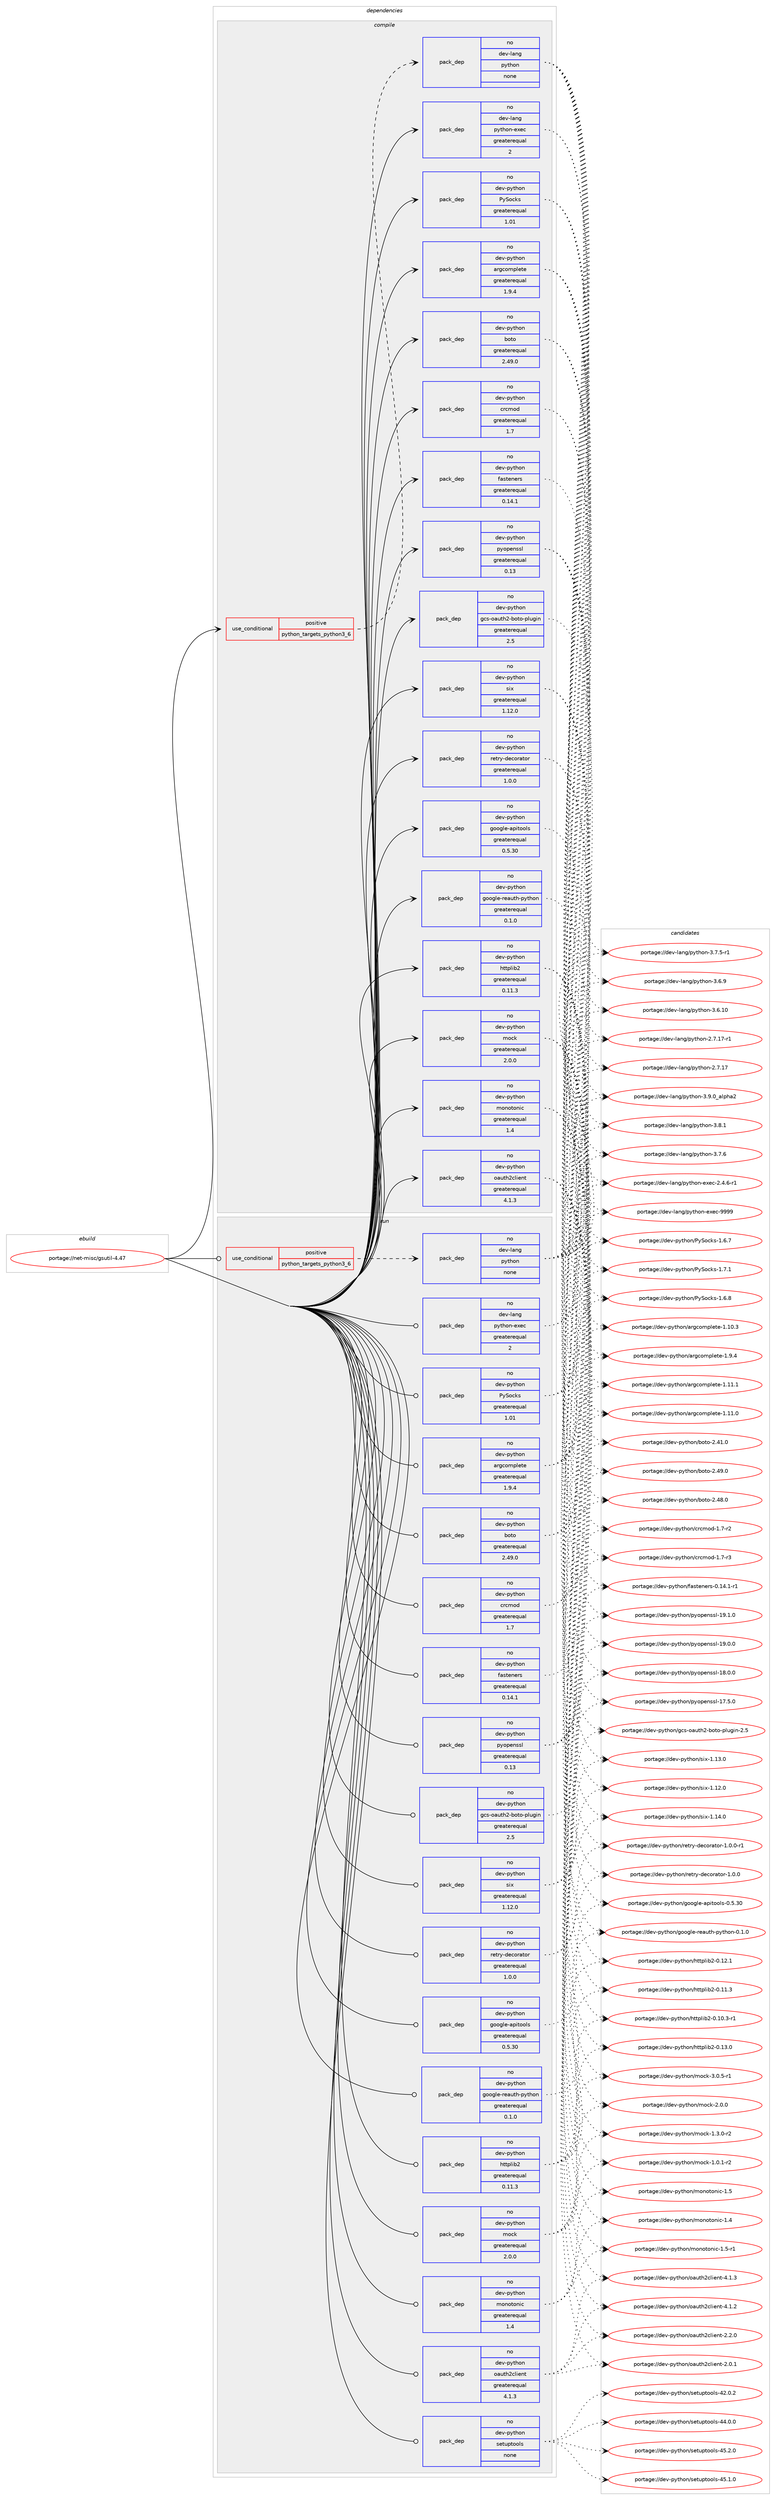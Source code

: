digraph prolog {

# *************
# Graph options
# *************

newrank=true;
concentrate=true;
compound=true;
graph [rankdir=LR,fontname=Helvetica,fontsize=10,ranksep=1.5];#, ranksep=2.5, nodesep=0.2];
edge  [arrowhead=vee];
node  [fontname=Helvetica,fontsize=10];

# **********
# The ebuild
# **********

subgraph cluster_leftcol {
color=gray;
rank=same;
label=<<i>ebuild</i>>;
id [label="portage://net-misc/gsutil-4.47", color=red, width=4, href="../net-misc/gsutil-4.47.svg"];
}

# ****************
# The dependencies
# ****************

subgraph cluster_midcol {
color=gray;
label=<<i>dependencies</i>>;
subgraph cluster_compile {
fillcolor="#eeeeee";
style=filled;
label=<<i>compile</i>>;
subgraph cond25742 {
dependency124260 [label=<<TABLE BORDER="0" CELLBORDER="1" CELLSPACING="0" CELLPADDING="4"><TR><TD ROWSPAN="3" CELLPADDING="10">use_conditional</TD></TR><TR><TD>positive</TD></TR><TR><TD>python_targets_python3_6</TD></TR></TABLE>>, shape=none, color=red];
subgraph pack96394 {
dependency124261 [label=<<TABLE BORDER="0" CELLBORDER="1" CELLSPACING="0" CELLPADDING="4" WIDTH="220"><TR><TD ROWSPAN="6" CELLPADDING="30">pack_dep</TD></TR><TR><TD WIDTH="110">no</TD></TR><TR><TD>dev-lang</TD></TR><TR><TD>python</TD></TR><TR><TD>none</TD></TR><TR><TD></TD></TR></TABLE>>, shape=none, color=blue];
}
dependency124260:e -> dependency124261:w [weight=20,style="dashed",arrowhead="vee"];
}
id:e -> dependency124260:w [weight=20,style="solid",arrowhead="vee"];
subgraph pack96395 {
dependency124262 [label=<<TABLE BORDER="0" CELLBORDER="1" CELLSPACING="0" CELLPADDING="4" WIDTH="220"><TR><TD ROWSPAN="6" CELLPADDING="30">pack_dep</TD></TR><TR><TD WIDTH="110">no</TD></TR><TR><TD>dev-lang</TD></TR><TR><TD>python-exec</TD></TR><TR><TD>greaterequal</TD></TR><TR><TD>2</TD></TR></TABLE>>, shape=none, color=blue];
}
id:e -> dependency124262:w [weight=20,style="solid",arrowhead="vee"];
subgraph pack96396 {
dependency124263 [label=<<TABLE BORDER="0" CELLBORDER="1" CELLSPACING="0" CELLPADDING="4" WIDTH="220"><TR><TD ROWSPAN="6" CELLPADDING="30">pack_dep</TD></TR><TR><TD WIDTH="110">no</TD></TR><TR><TD>dev-python</TD></TR><TR><TD>PySocks</TD></TR><TR><TD>greaterequal</TD></TR><TR><TD>1.01</TD></TR></TABLE>>, shape=none, color=blue];
}
id:e -> dependency124263:w [weight=20,style="solid",arrowhead="vee"];
subgraph pack96397 {
dependency124264 [label=<<TABLE BORDER="0" CELLBORDER="1" CELLSPACING="0" CELLPADDING="4" WIDTH="220"><TR><TD ROWSPAN="6" CELLPADDING="30">pack_dep</TD></TR><TR><TD WIDTH="110">no</TD></TR><TR><TD>dev-python</TD></TR><TR><TD>argcomplete</TD></TR><TR><TD>greaterequal</TD></TR><TR><TD>1.9.4</TD></TR></TABLE>>, shape=none, color=blue];
}
id:e -> dependency124264:w [weight=20,style="solid",arrowhead="vee"];
subgraph pack96398 {
dependency124265 [label=<<TABLE BORDER="0" CELLBORDER="1" CELLSPACING="0" CELLPADDING="4" WIDTH="220"><TR><TD ROWSPAN="6" CELLPADDING="30">pack_dep</TD></TR><TR><TD WIDTH="110">no</TD></TR><TR><TD>dev-python</TD></TR><TR><TD>boto</TD></TR><TR><TD>greaterequal</TD></TR><TR><TD>2.49.0</TD></TR></TABLE>>, shape=none, color=blue];
}
id:e -> dependency124265:w [weight=20,style="solid",arrowhead="vee"];
subgraph pack96399 {
dependency124266 [label=<<TABLE BORDER="0" CELLBORDER="1" CELLSPACING="0" CELLPADDING="4" WIDTH="220"><TR><TD ROWSPAN="6" CELLPADDING="30">pack_dep</TD></TR><TR><TD WIDTH="110">no</TD></TR><TR><TD>dev-python</TD></TR><TR><TD>crcmod</TD></TR><TR><TD>greaterequal</TD></TR><TR><TD>1.7</TD></TR></TABLE>>, shape=none, color=blue];
}
id:e -> dependency124266:w [weight=20,style="solid",arrowhead="vee"];
subgraph pack96400 {
dependency124267 [label=<<TABLE BORDER="0" CELLBORDER="1" CELLSPACING="0" CELLPADDING="4" WIDTH="220"><TR><TD ROWSPAN="6" CELLPADDING="30">pack_dep</TD></TR><TR><TD WIDTH="110">no</TD></TR><TR><TD>dev-python</TD></TR><TR><TD>fasteners</TD></TR><TR><TD>greaterequal</TD></TR><TR><TD>0.14.1</TD></TR></TABLE>>, shape=none, color=blue];
}
id:e -> dependency124267:w [weight=20,style="solid",arrowhead="vee"];
subgraph pack96401 {
dependency124268 [label=<<TABLE BORDER="0" CELLBORDER="1" CELLSPACING="0" CELLPADDING="4" WIDTH="220"><TR><TD ROWSPAN="6" CELLPADDING="30">pack_dep</TD></TR><TR><TD WIDTH="110">no</TD></TR><TR><TD>dev-python</TD></TR><TR><TD>gcs-oauth2-boto-plugin</TD></TR><TR><TD>greaterequal</TD></TR><TR><TD>2.5</TD></TR></TABLE>>, shape=none, color=blue];
}
id:e -> dependency124268:w [weight=20,style="solid",arrowhead="vee"];
subgraph pack96402 {
dependency124269 [label=<<TABLE BORDER="0" CELLBORDER="1" CELLSPACING="0" CELLPADDING="4" WIDTH="220"><TR><TD ROWSPAN="6" CELLPADDING="30">pack_dep</TD></TR><TR><TD WIDTH="110">no</TD></TR><TR><TD>dev-python</TD></TR><TR><TD>google-apitools</TD></TR><TR><TD>greaterequal</TD></TR><TR><TD>0.5.30</TD></TR></TABLE>>, shape=none, color=blue];
}
id:e -> dependency124269:w [weight=20,style="solid",arrowhead="vee"];
subgraph pack96403 {
dependency124270 [label=<<TABLE BORDER="0" CELLBORDER="1" CELLSPACING="0" CELLPADDING="4" WIDTH="220"><TR><TD ROWSPAN="6" CELLPADDING="30">pack_dep</TD></TR><TR><TD WIDTH="110">no</TD></TR><TR><TD>dev-python</TD></TR><TR><TD>google-reauth-python</TD></TR><TR><TD>greaterequal</TD></TR><TR><TD>0.1.0</TD></TR></TABLE>>, shape=none, color=blue];
}
id:e -> dependency124270:w [weight=20,style="solid",arrowhead="vee"];
subgraph pack96404 {
dependency124271 [label=<<TABLE BORDER="0" CELLBORDER="1" CELLSPACING="0" CELLPADDING="4" WIDTH="220"><TR><TD ROWSPAN="6" CELLPADDING="30">pack_dep</TD></TR><TR><TD WIDTH="110">no</TD></TR><TR><TD>dev-python</TD></TR><TR><TD>httplib2</TD></TR><TR><TD>greaterequal</TD></TR><TR><TD>0.11.3</TD></TR></TABLE>>, shape=none, color=blue];
}
id:e -> dependency124271:w [weight=20,style="solid",arrowhead="vee"];
subgraph pack96405 {
dependency124272 [label=<<TABLE BORDER="0" CELLBORDER="1" CELLSPACING="0" CELLPADDING="4" WIDTH="220"><TR><TD ROWSPAN="6" CELLPADDING="30">pack_dep</TD></TR><TR><TD WIDTH="110">no</TD></TR><TR><TD>dev-python</TD></TR><TR><TD>mock</TD></TR><TR><TD>greaterequal</TD></TR><TR><TD>2.0.0</TD></TR></TABLE>>, shape=none, color=blue];
}
id:e -> dependency124272:w [weight=20,style="solid",arrowhead="vee"];
subgraph pack96406 {
dependency124273 [label=<<TABLE BORDER="0" CELLBORDER="1" CELLSPACING="0" CELLPADDING="4" WIDTH="220"><TR><TD ROWSPAN="6" CELLPADDING="30">pack_dep</TD></TR><TR><TD WIDTH="110">no</TD></TR><TR><TD>dev-python</TD></TR><TR><TD>monotonic</TD></TR><TR><TD>greaterequal</TD></TR><TR><TD>1.4</TD></TR></TABLE>>, shape=none, color=blue];
}
id:e -> dependency124273:w [weight=20,style="solid",arrowhead="vee"];
subgraph pack96407 {
dependency124274 [label=<<TABLE BORDER="0" CELLBORDER="1" CELLSPACING="0" CELLPADDING="4" WIDTH="220"><TR><TD ROWSPAN="6" CELLPADDING="30">pack_dep</TD></TR><TR><TD WIDTH="110">no</TD></TR><TR><TD>dev-python</TD></TR><TR><TD>oauth2client</TD></TR><TR><TD>greaterequal</TD></TR><TR><TD>4.1.3</TD></TR></TABLE>>, shape=none, color=blue];
}
id:e -> dependency124274:w [weight=20,style="solid",arrowhead="vee"];
subgraph pack96408 {
dependency124275 [label=<<TABLE BORDER="0" CELLBORDER="1" CELLSPACING="0" CELLPADDING="4" WIDTH="220"><TR><TD ROWSPAN="6" CELLPADDING="30">pack_dep</TD></TR><TR><TD WIDTH="110">no</TD></TR><TR><TD>dev-python</TD></TR><TR><TD>pyopenssl</TD></TR><TR><TD>greaterequal</TD></TR><TR><TD>0.13</TD></TR></TABLE>>, shape=none, color=blue];
}
id:e -> dependency124275:w [weight=20,style="solid",arrowhead="vee"];
subgraph pack96409 {
dependency124276 [label=<<TABLE BORDER="0" CELLBORDER="1" CELLSPACING="0" CELLPADDING="4" WIDTH="220"><TR><TD ROWSPAN="6" CELLPADDING="30">pack_dep</TD></TR><TR><TD WIDTH="110">no</TD></TR><TR><TD>dev-python</TD></TR><TR><TD>retry-decorator</TD></TR><TR><TD>greaterequal</TD></TR><TR><TD>1.0.0</TD></TR></TABLE>>, shape=none, color=blue];
}
id:e -> dependency124276:w [weight=20,style="solid",arrowhead="vee"];
subgraph pack96410 {
dependency124277 [label=<<TABLE BORDER="0" CELLBORDER="1" CELLSPACING="0" CELLPADDING="4" WIDTH="220"><TR><TD ROWSPAN="6" CELLPADDING="30">pack_dep</TD></TR><TR><TD WIDTH="110">no</TD></TR><TR><TD>dev-python</TD></TR><TR><TD>six</TD></TR><TR><TD>greaterequal</TD></TR><TR><TD>1.12.0</TD></TR></TABLE>>, shape=none, color=blue];
}
id:e -> dependency124277:w [weight=20,style="solid",arrowhead="vee"];
}
subgraph cluster_compileandrun {
fillcolor="#eeeeee";
style=filled;
label=<<i>compile and run</i>>;
}
subgraph cluster_run {
fillcolor="#eeeeee";
style=filled;
label=<<i>run</i>>;
subgraph cond25743 {
dependency124278 [label=<<TABLE BORDER="0" CELLBORDER="1" CELLSPACING="0" CELLPADDING="4"><TR><TD ROWSPAN="3" CELLPADDING="10">use_conditional</TD></TR><TR><TD>positive</TD></TR><TR><TD>python_targets_python3_6</TD></TR></TABLE>>, shape=none, color=red];
subgraph pack96411 {
dependency124279 [label=<<TABLE BORDER="0" CELLBORDER="1" CELLSPACING="0" CELLPADDING="4" WIDTH="220"><TR><TD ROWSPAN="6" CELLPADDING="30">pack_dep</TD></TR><TR><TD WIDTH="110">no</TD></TR><TR><TD>dev-lang</TD></TR><TR><TD>python</TD></TR><TR><TD>none</TD></TR><TR><TD></TD></TR></TABLE>>, shape=none, color=blue];
}
dependency124278:e -> dependency124279:w [weight=20,style="dashed",arrowhead="vee"];
}
id:e -> dependency124278:w [weight=20,style="solid",arrowhead="odot"];
subgraph pack96412 {
dependency124280 [label=<<TABLE BORDER="0" CELLBORDER="1" CELLSPACING="0" CELLPADDING="4" WIDTH="220"><TR><TD ROWSPAN="6" CELLPADDING="30">pack_dep</TD></TR><TR><TD WIDTH="110">no</TD></TR><TR><TD>dev-lang</TD></TR><TR><TD>python-exec</TD></TR><TR><TD>greaterequal</TD></TR><TR><TD>2</TD></TR></TABLE>>, shape=none, color=blue];
}
id:e -> dependency124280:w [weight=20,style="solid",arrowhead="odot"];
subgraph pack96413 {
dependency124281 [label=<<TABLE BORDER="0" CELLBORDER="1" CELLSPACING="0" CELLPADDING="4" WIDTH="220"><TR><TD ROWSPAN="6" CELLPADDING="30">pack_dep</TD></TR><TR><TD WIDTH="110">no</TD></TR><TR><TD>dev-python</TD></TR><TR><TD>PySocks</TD></TR><TR><TD>greaterequal</TD></TR><TR><TD>1.01</TD></TR></TABLE>>, shape=none, color=blue];
}
id:e -> dependency124281:w [weight=20,style="solid",arrowhead="odot"];
subgraph pack96414 {
dependency124282 [label=<<TABLE BORDER="0" CELLBORDER="1" CELLSPACING="0" CELLPADDING="4" WIDTH="220"><TR><TD ROWSPAN="6" CELLPADDING="30">pack_dep</TD></TR><TR><TD WIDTH="110">no</TD></TR><TR><TD>dev-python</TD></TR><TR><TD>argcomplete</TD></TR><TR><TD>greaterequal</TD></TR><TR><TD>1.9.4</TD></TR></TABLE>>, shape=none, color=blue];
}
id:e -> dependency124282:w [weight=20,style="solid",arrowhead="odot"];
subgraph pack96415 {
dependency124283 [label=<<TABLE BORDER="0" CELLBORDER="1" CELLSPACING="0" CELLPADDING="4" WIDTH="220"><TR><TD ROWSPAN="6" CELLPADDING="30">pack_dep</TD></TR><TR><TD WIDTH="110">no</TD></TR><TR><TD>dev-python</TD></TR><TR><TD>boto</TD></TR><TR><TD>greaterequal</TD></TR><TR><TD>2.49.0</TD></TR></TABLE>>, shape=none, color=blue];
}
id:e -> dependency124283:w [weight=20,style="solid",arrowhead="odot"];
subgraph pack96416 {
dependency124284 [label=<<TABLE BORDER="0" CELLBORDER="1" CELLSPACING="0" CELLPADDING="4" WIDTH="220"><TR><TD ROWSPAN="6" CELLPADDING="30">pack_dep</TD></TR><TR><TD WIDTH="110">no</TD></TR><TR><TD>dev-python</TD></TR><TR><TD>crcmod</TD></TR><TR><TD>greaterequal</TD></TR><TR><TD>1.7</TD></TR></TABLE>>, shape=none, color=blue];
}
id:e -> dependency124284:w [weight=20,style="solid",arrowhead="odot"];
subgraph pack96417 {
dependency124285 [label=<<TABLE BORDER="0" CELLBORDER="1" CELLSPACING="0" CELLPADDING="4" WIDTH="220"><TR><TD ROWSPAN="6" CELLPADDING="30">pack_dep</TD></TR><TR><TD WIDTH="110">no</TD></TR><TR><TD>dev-python</TD></TR><TR><TD>fasteners</TD></TR><TR><TD>greaterequal</TD></TR><TR><TD>0.14.1</TD></TR></TABLE>>, shape=none, color=blue];
}
id:e -> dependency124285:w [weight=20,style="solid",arrowhead="odot"];
subgraph pack96418 {
dependency124286 [label=<<TABLE BORDER="0" CELLBORDER="1" CELLSPACING="0" CELLPADDING="4" WIDTH="220"><TR><TD ROWSPAN="6" CELLPADDING="30">pack_dep</TD></TR><TR><TD WIDTH="110">no</TD></TR><TR><TD>dev-python</TD></TR><TR><TD>gcs-oauth2-boto-plugin</TD></TR><TR><TD>greaterequal</TD></TR><TR><TD>2.5</TD></TR></TABLE>>, shape=none, color=blue];
}
id:e -> dependency124286:w [weight=20,style="solid",arrowhead="odot"];
subgraph pack96419 {
dependency124287 [label=<<TABLE BORDER="0" CELLBORDER="1" CELLSPACING="0" CELLPADDING="4" WIDTH="220"><TR><TD ROWSPAN="6" CELLPADDING="30">pack_dep</TD></TR><TR><TD WIDTH="110">no</TD></TR><TR><TD>dev-python</TD></TR><TR><TD>google-apitools</TD></TR><TR><TD>greaterequal</TD></TR><TR><TD>0.5.30</TD></TR></TABLE>>, shape=none, color=blue];
}
id:e -> dependency124287:w [weight=20,style="solid",arrowhead="odot"];
subgraph pack96420 {
dependency124288 [label=<<TABLE BORDER="0" CELLBORDER="1" CELLSPACING="0" CELLPADDING="4" WIDTH="220"><TR><TD ROWSPAN="6" CELLPADDING="30">pack_dep</TD></TR><TR><TD WIDTH="110">no</TD></TR><TR><TD>dev-python</TD></TR><TR><TD>google-reauth-python</TD></TR><TR><TD>greaterequal</TD></TR><TR><TD>0.1.0</TD></TR></TABLE>>, shape=none, color=blue];
}
id:e -> dependency124288:w [weight=20,style="solid",arrowhead="odot"];
subgraph pack96421 {
dependency124289 [label=<<TABLE BORDER="0" CELLBORDER="1" CELLSPACING="0" CELLPADDING="4" WIDTH="220"><TR><TD ROWSPAN="6" CELLPADDING="30">pack_dep</TD></TR><TR><TD WIDTH="110">no</TD></TR><TR><TD>dev-python</TD></TR><TR><TD>httplib2</TD></TR><TR><TD>greaterequal</TD></TR><TR><TD>0.11.3</TD></TR></TABLE>>, shape=none, color=blue];
}
id:e -> dependency124289:w [weight=20,style="solid",arrowhead="odot"];
subgraph pack96422 {
dependency124290 [label=<<TABLE BORDER="0" CELLBORDER="1" CELLSPACING="0" CELLPADDING="4" WIDTH="220"><TR><TD ROWSPAN="6" CELLPADDING="30">pack_dep</TD></TR><TR><TD WIDTH="110">no</TD></TR><TR><TD>dev-python</TD></TR><TR><TD>mock</TD></TR><TR><TD>greaterequal</TD></TR><TR><TD>2.0.0</TD></TR></TABLE>>, shape=none, color=blue];
}
id:e -> dependency124290:w [weight=20,style="solid",arrowhead="odot"];
subgraph pack96423 {
dependency124291 [label=<<TABLE BORDER="0" CELLBORDER="1" CELLSPACING="0" CELLPADDING="4" WIDTH="220"><TR><TD ROWSPAN="6" CELLPADDING="30">pack_dep</TD></TR><TR><TD WIDTH="110">no</TD></TR><TR><TD>dev-python</TD></TR><TR><TD>monotonic</TD></TR><TR><TD>greaterequal</TD></TR><TR><TD>1.4</TD></TR></TABLE>>, shape=none, color=blue];
}
id:e -> dependency124291:w [weight=20,style="solid",arrowhead="odot"];
subgraph pack96424 {
dependency124292 [label=<<TABLE BORDER="0" CELLBORDER="1" CELLSPACING="0" CELLPADDING="4" WIDTH="220"><TR><TD ROWSPAN="6" CELLPADDING="30">pack_dep</TD></TR><TR><TD WIDTH="110">no</TD></TR><TR><TD>dev-python</TD></TR><TR><TD>oauth2client</TD></TR><TR><TD>greaterequal</TD></TR><TR><TD>4.1.3</TD></TR></TABLE>>, shape=none, color=blue];
}
id:e -> dependency124292:w [weight=20,style="solid",arrowhead="odot"];
subgraph pack96425 {
dependency124293 [label=<<TABLE BORDER="0" CELLBORDER="1" CELLSPACING="0" CELLPADDING="4" WIDTH="220"><TR><TD ROWSPAN="6" CELLPADDING="30">pack_dep</TD></TR><TR><TD WIDTH="110">no</TD></TR><TR><TD>dev-python</TD></TR><TR><TD>pyopenssl</TD></TR><TR><TD>greaterequal</TD></TR><TR><TD>0.13</TD></TR></TABLE>>, shape=none, color=blue];
}
id:e -> dependency124293:w [weight=20,style="solid",arrowhead="odot"];
subgraph pack96426 {
dependency124294 [label=<<TABLE BORDER="0" CELLBORDER="1" CELLSPACING="0" CELLPADDING="4" WIDTH="220"><TR><TD ROWSPAN="6" CELLPADDING="30">pack_dep</TD></TR><TR><TD WIDTH="110">no</TD></TR><TR><TD>dev-python</TD></TR><TR><TD>retry-decorator</TD></TR><TR><TD>greaterequal</TD></TR><TR><TD>1.0.0</TD></TR></TABLE>>, shape=none, color=blue];
}
id:e -> dependency124294:w [weight=20,style="solid",arrowhead="odot"];
subgraph pack96427 {
dependency124295 [label=<<TABLE BORDER="0" CELLBORDER="1" CELLSPACING="0" CELLPADDING="4" WIDTH="220"><TR><TD ROWSPAN="6" CELLPADDING="30">pack_dep</TD></TR><TR><TD WIDTH="110">no</TD></TR><TR><TD>dev-python</TD></TR><TR><TD>setuptools</TD></TR><TR><TD>none</TD></TR><TR><TD></TD></TR></TABLE>>, shape=none, color=blue];
}
id:e -> dependency124295:w [weight=20,style="solid",arrowhead="odot"];
subgraph pack96428 {
dependency124296 [label=<<TABLE BORDER="0" CELLBORDER="1" CELLSPACING="0" CELLPADDING="4" WIDTH="220"><TR><TD ROWSPAN="6" CELLPADDING="30">pack_dep</TD></TR><TR><TD WIDTH="110">no</TD></TR><TR><TD>dev-python</TD></TR><TR><TD>six</TD></TR><TR><TD>greaterequal</TD></TR><TR><TD>1.12.0</TD></TR></TABLE>>, shape=none, color=blue];
}
id:e -> dependency124296:w [weight=20,style="solid",arrowhead="odot"];
}
}

# **************
# The candidates
# **************

subgraph cluster_choices {
rank=same;
color=gray;
label=<<i>candidates</i>>;

subgraph choice96394 {
color=black;
nodesep=1;
choice10010111845108971101034711212111610411111045514657464895971081121049750 [label="portage://dev-lang/python-3.9.0_alpha2", color=red, width=4,href="../dev-lang/python-3.9.0_alpha2.svg"];
choice100101118451089711010347112121116104111110455146564649 [label="portage://dev-lang/python-3.8.1", color=red, width=4,href="../dev-lang/python-3.8.1.svg"];
choice100101118451089711010347112121116104111110455146554654 [label="portage://dev-lang/python-3.7.6", color=red, width=4,href="../dev-lang/python-3.7.6.svg"];
choice1001011184510897110103471121211161041111104551465546534511449 [label="portage://dev-lang/python-3.7.5-r1", color=red, width=4,href="../dev-lang/python-3.7.5-r1.svg"];
choice100101118451089711010347112121116104111110455146544657 [label="portage://dev-lang/python-3.6.9", color=red, width=4,href="../dev-lang/python-3.6.9.svg"];
choice10010111845108971101034711212111610411111045514654464948 [label="portage://dev-lang/python-3.6.10", color=red, width=4,href="../dev-lang/python-3.6.10.svg"];
choice100101118451089711010347112121116104111110455046554649554511449 [label="portage://dev-lang/python-2.7.17-r1", color=red, width=4,href="../dev-lang/python-2.7.17-r1.svg"];
choice10010111845108971101034711212111610411111045504655464955 [label="portage://dev-lang/python-2.7.17", color=red, width=4,href="../dev-lang/python-2.7.17.svg"];
dependency124261:e -> choice10010111845108971101034711212111610411111045514657464895971081121049750:w [style=dotted,weight="100"];
dependency124261:e -> choice100101118451089711010347112121116104111110455146564649:w [style=dotted,weight="100"];
dependency124261:e -> choice100101118451089711010347112121116104111110455146554654:w [style=dotted,weight="100"];
dependency124261:e -> choice1001011184510897110103471121211161041111104551465546534511449:w [style=dotted,weight="100"];
dependency124261:e -> choice100101118451089711010347112121116104111110455146544657:w [style=dotted,weight="100"];
dependency124261:e -> choice10010111845108971101034711212111610411111045514654464948:w [style=dotted,weight="100"];
dependency124261:e -> choice100101118451089711010347112121116104111110455046554649554511449:w [style=dotted,weight="100"];
dependency124261:e -> choice10010111845108971101034711212111610411111045504655464955:w [style=dotted,weight="100"];
}
subgraph choice96395 {
color=black;
nodesep=1;
choice10010111845108971101034711212111610411111045101120101994557575757 [label="portage://dev-lang/python-exec-9999", color=red, width=4,href="../dev-lang/python-exec-9999.svg"];
choice10010111845108971101034711212111610411111045101120101994550465246544511449 [label="portage://dev-lang/python-exec-2.4.6-r1", color=red, width=4,href="../dev-lang/python-exec-2.4.6-r1.svg"];
dependency124262:e -> choice10010111845108971101034711212111610411111045101120101994557575757:w [style=dotted,weight="100"];
dependency124262:e -> choice10010111845108971101034711212111610411111045101120101994550465246544511449:w [style=dotted,weight="100"];
}
subgraph choice96396 {
color=black;
nodesep=1;
choice1001011184511212111610411111047801218311199107115454946554649 [label="portage://dev-python/PySocks-1.7.1", color=red, width=4,href="../dev-python/PySocks-1.7.1.svg"];
choice1001011184511212111610411111047801218311199107115454946544656 [label="portage://dev-python/PySocks-1.6.8", color=red, width=4,href="../dev-python/PySocks-1.6.8.svg"];
choice1001011184511212111610411111047801218311199107115454946544655 [label="portage://dev-python/PySocks-1.6.7", color=red, width=4,href="../dev-python/PySocks-1.6.7.svg"];
dependency124263:e -> choice1001011184511212111610411111047801218311199107115454946554649:w [style=dotted,weight="100"];
dependency124263:e -> choice1001011184511212111610411111047801218311199107115454946544656:w [style=dotted,weight="100"];
dependency124263:e -> choice1001011184511212111610411111047801218311199107115454946544655:w [style=dotted,weight="100"];
}
subgraph choice96397 {
color=black;
nodesep=1;
choice10010111845112121116104111110479711410399111109112108101116101454946574652 [label="portage://dev-python/argcomplete-1.9.4", color=red, width=4,href="../dev-python/argcomplete-1.9.4.svg"];
choice1001011184511212111610411111047971141039911110911210810111610145494649494649 [label="portage://dev-python/argcomplete-1.11.1", color=red, width=4,href="../dev-python/argcomplete-1.11.1.svg"];
choice1001011184511212111610411111047971141039911110911210810111610145494649494648 [label="portage://dev-python/argcomplete-1.11.0", color=red, width=4,href="../dev-python/argcomplete-1.11.0.svg"];
choice1001011184511212111610411111047971141039911110911210810111610145494649484651 [label="portage://dev-python/argcomplete-1.10.3", color=red, width=4,href="../dev-python/argcomplete-1.10.3.svg"];
dependency124264:e -> choice10010111845112121116104111110479711410399111109112108101116101454946574652:w [style=dotted,weight="100"];
dependency124264:e -> choice1001011184511212111610411111047971141039911110911210810111610145494649494649:w [style=dotted,weight="100"];
dependency124264:e -> choice1001011184511212111610411111047971141039911110911210810111610145494649494648:w [style=dotted,weight="100"];
dependency124264:e -> choice1001011184511212111610411111047971141039911110911210810111610145494649484651:w [style=dotted,weight="100"];
}
subgraph choice96398 {
color=black;
nodesep=1;
choice10010111845112121116104111110479811111611145504652574648 [label="portage://dev-python/boto-2.49.0", color=red, width=4,href="../dev-python/boto-2.49.0.svg"];
choice10010111845112121116104111110479811111611145504652564648 [label="portage://dev-python/boto-2.48.0", color=red, width=4,href="../dev-python/boto-2.48.0.svg"];
choice10010111845112121116104111110479811111611145504652494648 [label="portage://dev-python/boto-2.41.0", color=red, width=4,href="../dev-python/boto-2.41.0.svg"];
dependency124265:e -> choice10010111845112121116104111110479811111611145504652574648:w [style=dotted,weight="100"];
dependency124265:e -> choice10010111845112121116104111110479811111611145504652564648:w [style=dotted,weight="100"];
dependency124265:e -> choice10010111845112121116104111110479811111611145504652494648:w [style=dotted,weight="100"];
}
subgraph choice96399 {
color=black;
nodesep=1;
choice10010111845112121116104111110479911499109111100454946554511451 [label="portage://dev-python/crcmod-1.7-r3", color=red, width=4,href="../dev-python/crcmod-1.7-r3.svg"];
choice10010111845112121116104111110479911499109111100454946554511450 [label="portage://dev-python/crcmod-1.7-r2", color=red, width=4,href="../dev-python/crcmod-1.7-r2.svg"];
dependency124266:e -> choice10010111845112121116104111110479911499109111100454946554511451:w [style=dotted,weight="100"];
dependency124266:e -> choice10010111845112121116104111110479911499109111100454946554511450:w [style=dotted,weight="100"];
}
subgraph choice96400 {
color=black;
nodesep=1;
choice100101118451121211161041111104710297115116101110101114115454846495246494511449 [label="portage://dev-python/fasteners-0.14.1-r1", color=red, width=4,href="../dev-python/fasteners-0.14.1-r1.svg"];
dependency124267:e -> choice100101118451121211161041111104710297115116101110101114115454846495246494511449:w [style=dotted,weight="100"];
}
subgraph choice96401 {
color=black;
nodesep=1;
choice10010111845112121116104111110471039911545111971171161045045981111161114511210811710310511045504653 [label="portage://dev-python/gcs-oauth2-boto-plugin-2.5", color=red, width=4,href="../dev-python/gcs-oauth2-boto-plugin-2.5.svg"];
dependency124268:e -> choice10010111845112121116104111110471039911545111971171161045045981111161114511210811710310511045504653:w [style=dotted,weight="100"];
}
subgraph choice96402 {
color=black;
nodesep=1;
choice1001011184511212111610411111047103111111103108101459711210511611111110811545484653465148 [label="portage://dev-python/google-apitools-0.5.30", color=red, width=4,href="../dev-python/google-apitools-0.5.30.svg"];
dependency124269:e -> choice1001011184511212111610411111047103111111103108101459711210511611111110811545484653465148:w [style=dotted,weight="100"];
}
subgraph choice96403 {
color=black;
nodesep=1;
choice1001011184511212111610411111047103111111103108101451141019711711610445112121116104111110454846494648 [label="portage://dev-python/google-reauth-python-0.1.0", color=red, width=4,href="../dev-python/google-reauth-python-0.1.0.svg"];
dependency124270:e -> choice1001011184511212111610411111047103111111103108101451141019711711610445112121116104111110454846494648:w [style=dotted,weight="100"];
}
subgraph choice96404 {
color=black;
nodesep=1;
choice1001011184511212111610411111047104116116112108105985045484649514648 [label="portage://dev-python/httplib2-0.13.0", color=red, width=4,href="../dev-python/httplib2-0.13.0.svg"];
choice1001011184511212111610411111047104116116112108105985045484649504649 [label="portage://dev-python/httplib2-0.12.1", color=red, width=4,href="../dev-python/httplib2-0.12.1.svg"];
choice1001011184511212111610411111047104116116112108105985045484649494651 [label="portage://dev-python/httplib2-0.11.3", color=red, width=4,href="../dev-python/httplib2-0.11.3.svg"];
choice10010111845112121116104111110471041161161121081059850454846494846514511449 [label="portage://dev-python/httplib2-0.10.3-r1", color=red, width=4,href="../dev-python/httplib2-0.10.3-r1.svg"];
dependency124271:e -> choice1001011184511212111610411111047104116116112108105985045484649514648:w [style=dotted,weight="100"];
dependency124271:e -> choice1001011184511212111610411111047104116116112108105985045484649504649:w [style=dotted,weight="100"];
dependency124271:e -> choice1001011184511212111610411111047104116116112108105985045484649494651:w [style=dotted,weight="100"];
dependency124271:e -> choice10010111845112121116104111110471041161161121081059850454846494846514511449:w [style=dotted,weight="100"];
}
subgraph choice96405 {
color=black;
nodesep=1;
choice1001011184511212111610411111047109111991074551464846534511449 [label="portage://dev-python/mock-3.0.5-r1", color=red, width=4,href="../dev-python/mock-3.0.5-r1.svg"];
choice100101118451121211161041111104710911199107455046484648 [label="portage://dev-python/mock-2.0.0", color=red, width=4,href="../dev-python/mock-2.0.0.svg"];
choice1001011184511212111610411111047109111991074549465146484511450 [label="portage://dev-python/mock-1.3.0-r2", color=red, width=4,href="../dev-python/mock-1.3.0-r2.svg"];
choice1001011184511212111610411111047109111991074549464846494511450 [label="portage://dev-python/mock-1.0.1-r2", color=red, width=4,href="../dev-python/mock-1.0.1-r2.svg"];
dependency124272:e -> choice1001011184511212111610411111047109111991074551464846534511449:w [style=dotted,weight="100"];
dependency124272:e -> choice100101118451121211161041111104710911199107455046484648:w [style=dotted,weight="100"];
dependency124272:e -> choice1001011184511212111610411111047109111991074549465146484511450:w [style=dotted,weight="100"];
dependency124272:e -> choice1001011184511212111610411111047109111991074549464846494511450:w [style=dotted,weight="100"];
}
subgraph choice96406 {
color=black;
nodesep=1;
choice100101118451121211161041111104710911111011111611111010599454946534511449 [label="portage://dev-python/monotonic-1.5-r1", color=red, width=4,href="../dev-python/monotonic-1.5-r1.svg"];
choice10010111845112121116104111110471091111101111161111101059945494653 [label="portage://dev-python/monotonic-1.5", color=red, width=4,href="../dev-python/monotonic-1.5.svg"];
choice10010111845112121116104111110471091111101111161111101059945494652 [label="portage://dev-python/monotonic-1.4", color=red, width=4,href="../dev-python/monotonic-1.4.svg"];
dependency124273:e -> choice100101118451121211161041111104710911111011111611111010599454946534511449:w [style=dotted,weight="100"];
dependency124273:e -> choice10010111845112121116104111110471091111101111161111101059945494653:w [style=dotted,weight="100"];
dependency124273:e -> choice10010111845112121116104111110471091111101111161111101059945494652:w [style=dotted,weight="100"];
}
subgraph choice96407 {
color=black;
nodesep=1;
choice1001011184511212111610411111047111971171161045099108105101110116455246494651 [label="portage://dev-python/oauth2client-4.1.3", color=red, width=4,href="../dev-python/oauth2client-4.1.3.svg"];
choice1001011184511212111610411111047111971171161045099108105101110116455246494650 [label="portage://dev-python/oauth2client-4.1.2", color=red, width=4,href="../dev-python/oauth2client-4.1.2.svg"];
choice1001011184511212111610411111047111971171161045099108105101110116455046504648 [label="portage://dev-python/oauth2client-2.2.0", color=red, width=4,href="../dev-python/oauth2client-2.2.0.svg"];
choice1001011184511212111610411111047111971171161045099108105101110116455046484649 [label="portage://dev-python/oauth2client-2.0.1", color=red, width=4,href="../dev-python/oauth2client-2.0.1.svg"];
dependency124274:e -> choice1001011184511212111610411111047111971171161045099108105101110116455246494651:w [style=dotted,weight="100"];
dependency124274:e -> choice1001011184511212111610411111047111971171161045099108105101110116455246494650:w [style=dotted,weight="100"];
dependency124274:e -> choice1001011184511212111610411111047111971171161045099108105101110116455046504648:w [style=dotted,weight="100"];
dependency124274:e -> choice1001011184511212111610411111047111971171161045099108105101110116455046484649:w [style=dotted,weight="100"];
}
subgraph choice96408 {
color=black;
nodesep=1;
choice100101118451121211161041111104711212111111210111011511510845495746494648 [label="portage://dev-python/pyopenssl-19.1.0", color=red, width=4,href="../dev-python/pyopenssl-19.1.0.svg"];
choice100101118451121211161041111104711212111111210111011511510845495746484648 [label="portage://dev-python/pyopenssl-19.0.0", color=red, width=4,href="../dev-python/pyopenssl-19.0.0.svg"];
choice100101118451121211161041111104711212111111210111011511510845495646484648 [label="portage://dev-python/pyopenssl-18.0.0", color=red, width=4,href="../dev-python/pyopenssl-18.0.0.svg"];
choice100101118451121211161041111104711212111111210111011511510845495546534648 [label="portage://dev-python/pyopenssl-17.5.0", color=red, width=4,href="../dev-python/pyopenssl-17.5.0.svg"];
dependency124275:e -> choice100101118451121211161041111104711212111111210111011511510845495746494648:w [style=dotted,weight="100"];
dependency124275:e -> choice100101118451121211161041111104711212111111210111011511510845495746484648:w [style=dotted,weight="100"];
dependency124275:e -> choice100101118451121211161041111104711212111111210111011511510845495646484648:w [style=dotted,weight="100"];
dependency124275:e -> choice100101118451121211161041111104711212111111210111011511510845495546534648:w [style=dotted,weight="100"];
}
subgraph choice96409 {
color=black;
nodesep=1;
choice10010111845112121116104111110471141011161141214510010199111114971161111144549464846484511449 [label="portage://dev-python/retry-decorator-1.0.0-r1", color=red, width=4,href="../dev-python/retry-decorator-1.0.0-r1.svg"];
choice1001011184511212111610411111047114101116114121451001019911111497116111114454946484648 [label="portage://dev-python/retry-decorator-1.0.0", color=red, width=4,href="../dev-python/retry-decorator-1.0.0.svg"];
dependency124276:e -> choice10010111845112121116104111110471141011161141214510010199111114971161111144549464846484511449:w [style=dotted,weight="100"];
dependency124276:e -> choice1001011184511212111610411111047114101116114121451001019911111497116111114454946484648:w [style=dotted,weight="100"];
}
subgraph choice96410 {
color=black;
nodesep=1;
choice100101118451121211161041111104711510512045494649524648 [label="portage://dev-python/six-1.14.0", color=red, width=4,href="../dev-python/six-1.14.0.svg"];
choice100101118451121211161041111104711510512045494649514648 [label="portage://dev-python/six-1.13.0", color=red, width=4,href="../dev-python/six-1.13.0.svg"];
choice100101118451121211161041111104711510512045494649504648 [label="portage://dev-python/six-1.12.0", color=red, width=4,href="../dev-python/six-1.12.0.svg"];
dependency124277:e -> choice100101118451121211161041111104711510512045494649524648:w [style=dotted,weight="100"];
dependency124277:e -> choice100101118451121211161041111104711510512045494649514648:w [style=dotted,weight="100"];
dependency124277:e -> choice100101118451121211161041111104711510512045494649504648:w [style=dotted,weight="100"];
}
subgraph choice96411 {
color=black;
nodesep=1;
choice10010111845108971101034711212111610411111045514657464895971081121049750 [label="portage://dev-lang/python-3.9.0_alpha2", color=red, width=4,href="../dev-lang/python-3.9.0_alpha2.svg"];
choice100101118451089711010347112121116104111110455146564649 [label="portage://dev-lang/python-3.8.1", color=red, width=4,href="../dev-lang/python-3.8.1.svg"];
choice100101118451089711010347112121116104111110455146554654 [label="portage://dev-lang/python-3.7.6", color=red, width=4,href="../dev-lang/python-3.7.6.svg"];
choice1001011184510897110103471121211161041111104551465546534511449 [label="portage://dev-lang/python-3.7.5-r1", color=red, width=4,href="../dev-lang/python-3.7.5-r1.svg"];
choice100101118451089711010347112121116104111110455146544657 [label="portage://dev-lang/python-3.6.9", color=red, width=4,href="../dev-lang/python-3.6.9.svg"];
choice10010111845108971101034711212111610411111045514654464948 [label="portage://dev-lang/python-3.6.10", color=red, width=4,href="../dev-lang/python-3.6.10.svg"];
choice100101118451089711010347112121116104111110455046554649554511449 [label="portage://dev-lang/python-2.7.17-r1", color=red, width=4,href="../dev-lang/python-2.7.17-r1.svg"];
choice10010111845108971101034711212111610411111045504655464955 [label="portage://dev-lang/python-2.7.17", color=red, width=4,href="../dev-lang/python-2.7.17.svg"];
dependency124279:e -> choice10010111845108971101034711212111610411111045514657464895971081121049750:w [style=dotted,weight="100"];
dependency124279:e -> choice100101118451089711010347112121116104111110455146564649:w [style=dotted,weight="100"];
dependency124279:e -> choice100101118451089711010347112121116104111110455146554654:w [style=dotted,weight="100"];
dependency124279:e -> choice1001011184510897110103471121211161041111104551465546534511449:w [style=dotted,weight="100"];
dependency124279:e -> choice100101118451089711010347112121116104111110455146544657:w [style=dotted,weight="100"];
dependency124279:e -> choice10010111845108971101034711212111610411111045514654464948:w [style=dotted,weight="100"];
dependency124279:e -> choice100101118451089711010347112121116104111110455046554649554511449:w [style=dotted,weight="100"];
dependency124279:e -> choice10010111845108971101034711212111610411111045504655464955:w [style=dotted,weight="100"];
}
subgraph choice96412 {
color=black;
nodesep=1;
choice10010111845108971101034711212111610411111045101120101994557575757 [label="portage://dev-lang/python-exec-9999", color=red, width=4,href="../dev-lang/python-exec-9999.svg"];
choice10010111845108971101034711212111610411111045101120101994550465246544511449 [label="portage://dev-lang/python-exec-2.4.6-r1", color=red, width=4,href="../dev-lang/python-exec-2.4.6-r1.svg"];
dependency124280:e -> choice10010111845108971101034711212111610411111045101120101994557575757:w [style=dotted,weight="100"];
dependency124280:e -> choice10010111845108971101034711212111610411111045101120101994550465246544511449:w [style=dotted,weight="100"];
}
subgraph choice96413 {
color=black;
nodesep=1;
choice1001011184511212111610411111047801218311199107115454946554649 [label="portage://dev-python/PySocks-1.7.1", color=red, width=4,href="../dev-python/PySocks-1.7.1.svg"];
choice1001011184511212111610411111047801218311199107115454946544656 [label="portage://dev-python/PySocks-1.6.8", color=red, width=4,href="../dev-python/PySocks-1.6.8.svg"];
choice1001011184511212111610411111047801218311199107115454946544655 [label="portage://dev-python/PySocks-1.6.7", color=red, width=4,href="../dev-python/PySocks-1.6.7.svg"];
dependency124281:e -> choice1001011184511212111610411111047801218311199107115454946554649:w [style=dotted,weight="100"];
dependency124281:e -> choice1001011184511212111610411111047801218311199107115454946544656:w [style=dotted,weight="100"];
dependency124281:e -> choice1001011184511212111610411111047801218311199107115454946544655:w [style=dotted,weight="100"];
}
subgraph choice96414 {
color=black;
nodesep=1;
choice10010111845112121116104111110479711410399111109112108101116101454946574652 [label="portage://dev-python/argcomplete-1.9.4", color=red, width=4,href="../dev-python/argcomplete-1.9.4.svg"];
choice1001011184511212111610411111047971141039911110911210810111610145494649494649 [label="portage://dev-python/argcomplete-1.11.1", color=red, width=4,href="../dev-python/argcomplete-1.11.1.svg"];
choice1001011184511212111610411111047971141039911110911210810111610145494649494648 [label="portage://dev-python/argcomplete-1.11.0", color=red, width=4,href="../dev-python/argcomplete-1.11.0.svg"];
choice1001011184511212111610411111047971141039911110911210810111610145494649484651 [label="portage://dev-python/argcomplete-1.10.3", color=red, width=4,href="../dev-python/argcomplete-1.10.3.svg"];
dependency124282:e -> choice10010111845112121116104111110479711410399111109112108101116101454946574652:w [style=dotted,weight="100"];
dependency124282:e -> choice1001011184511212111610411111047971141039911110911210810111610145494649494649:w [style=dotted,weight="100"];
dependency124282:e -> choice1001011184511212111610411111047971141039911110911210810111610145494649494648:w [style=dotted,weight="100"];
dependency124282:e -> choice1001011184511212111610411111047971141039911110911210810111610145494649484651:w [style=dotted,weight="100"];
}
subgraph choice96415 {
color=black;
nodesep=1;
choice10010111845112121116104111110479811111611145504652574648 [label="portage://dev-python/boto-2.49.0", color=red, width=4,href="../dev-python/boto-2.49.0.svg"];
choice10010111845112121116104111110479811111611145504652564648 [label="portage://dev-python/boto-2.48.0", color=red, width=4,href="../dev-python/boto-2.48.0.svg"];
choice10010111845112121116104111110479811111611145504652494648 [label="portage://dev-python/boto-2.41.0", color=red, width=4,href="../dev-python/boto-2.41.0.svg"];
dependency124283:e -> choice10010111845112121116104111110479811111611145504652574648:w [style=dotted,weight="100"];
dependency124283:e -> choice10010111845112121116104111110479811111611145504652564648:w [style=dotted,weight="100"];
dependency124283:e -> choice10010111845112121116104111110479811111611145504652494648:w [style=dotted,weight="100"];
}
subgraph choice96416 {
color=black;
nodesep=1;
choice10010111845112121116104111110479911499109111100454946554511451 [label="portage://dev-python/crcmod-1.7-r3", color=red, width=4,href="../dev-python/crcmod-1.7-r3.svg"];
choice10010111845112121116104111110479911499109111100454946554511450 [label="portage://dev-python/crcmod-1.7-r2", color=red, width=4,href="../dev-python/crcmod-1.7-r2.svg"];
dependency124284:e -> choice10010111845112121116104111110479911499109111100454946554511451:w [style=dotted,weight="100"];
dependency124284:e -> choice10010111845112121116104111110479911499109111100454946554511450:w [style=dotted,weight="100"];
}
subgraph choice96417 {
color=black;
nodesep=1;
choice100101118451121211161041111104710297115116101110101114115454846495246494511449 [label="portage://dev-python/fasteners-0.14.1-r1", color=red, width=4,href="../dev-python/fasteners-0.14.1-r1.svg"];
dependency124285:e -> choice100101118451121211161041111104710297115116101110101114115454846495246494511449:w [style=dotted,weight="100"];
}
subgraph choice96418 {
color=black;
nodesep=1;
choice10010111845112121116104111110471039911545111971171161045045981111161114511210811710310511045504653 [label="portage://dev-python/gcs-oauth2-boto-plugin-2.5", color=red, width=4,href="../dev-python/gcs-oauth2-boto-plugin-2.5.svg"];
dependency124286:e -> choice10010111845112121116104111110471039911545111971171161045045981111161114511210811710310511045504653:w [style=dotted,weight="100"];
}
subgraph choice96419 {
color=black;
nodesep=1;
choice1001011184511212111610411111047103111111103108101459711210511611111110811545484653465148 [label="portage://dev-python/google-apitools-0.5.30", color=red, width=4,href="../dev-python/google-apitools-0.5.30.svg"];
dependency124287:e -> choice1001011184511212111610411111047103111111103108101459711210511611111110811545484653465148:w [style=dotted,weight="100"];
}
subgraph choice96420 {
color=black;
nodesep=1;
choice1001011184511212111610411111047103111111103108101451141019711711610445112121116104111110454846494648 [label="portage://dev-python/google-reauth-python-0.1.0", color=red, width=4,href="../dev-python/google-reauth-python-0.1.0.svg"];
dependency124288:e -> choice1001011184511212111610411111047103111111103108101451141019711711610445112121116104111110454846494648:w [style=dotted,weight="100"];
}
subgraph choice96421 {
color=black;
nodesep=1;
choice1001011184511212111610411111047104116116112108105985045484649514648 [label="portage://dev-python/httplib2-0.13.0", color=red, width=4,href="../dev-python/httplib2-0.13.0.svg"];
choice1001011184511212111610411111047104116116112108105985045484649504649 [label="portage://dev-python/httplib2-0.12.1", color=red, width=4,href="../dev-python/httplib2-0.12.1.svg"];
choice1001011184511212111610411111047104116116112108105985045484649494651 [label="portage://dev-python/httplib2-0.11.3", color=red, width=4,href="../dev-python/httplib2-0.11.3.svg"];
choice10010111845112121116104111110471041161161121081059850454846494846514511449 [label="portage://dev-python/httplib2-0.10.3-r1", color=red, width=4,href="../dev-python/httplib2-0.10.3-r1.svg"];
dependency124289:e -> choice1001011184511212111610411111047104116116112108105985045484649514648:w [style=dotted,weight="100"];
dependency124289:e -> choice1001011184511212111610411111047104116116112108105985045484649504649:w [style=dotted,weight="100"];
dependency124289:e -> choice1001011184511212111610411111047104116116112108105985045484649494651:w [style=dotted,weight="100"];
dependency124289:e -> choice10010111845112121116104111110471041161161121081059850454846494846514511449:w [style=dotted,weight="100"];
}
subgraph choice96422 {
color=black;
nodesep=1;
choice1001011184511212111610411111047109111991074551464846534511449 [label="portage://dev-python/mock-3.0.5-r1", color=red, width=4,href="../dev-python/mock-3.0.5-r1.svg"];
choice100101118451121211161041111104710911199107455046484648 [label="portage://dev-python/mock-2.0.0", color=red, width=4,href="../dev-python/mock-2.0.0.svg"];
choice1001011184511212111610411111047109111991074549465146484511450 [label="portage://dev-python/mock-1.3.0-r2", color=red, width=4,href="../dev-python/mock-1.3.0-r2.svg"];
choice1001011184511212111610411111047109111991074549464846494511450 [label="portage://dev-python/mock-1.0.1-r2", color=red, width=4,href="../dev-python/mock-1.0.1-r2.svg"];
dependency124290:e -> choice1001011184511212111610411111047109111991074551464846534511449:w [style=dotted,weight="100"];
dependency124290:e -> choice100101118451121211161041111104710911199107455046484648:w [style=dotted,weight="100"];
dependency124290:e -> choice1001011184511212111610411111047109111991074549465146484511450:w [style=dotted,weight="100"];
dependency124290:e -> choice1001011184511212111610411111047109111991074549464846494511450:w [style=dotted,weight="100"];
}
subgraph choice96423 {
color=black;
nodesep=1;
choice100101118451121211161041111104710911111011111611111010599454946534511449 [label="portage://dev-python/monotonic-1.5-r1", color=red, width=4,href="../dev-python/monotonic-1.5-r1.svg"];
choice10010111845112121116104111110471091111101111161111101059945494653 [label="portage://dev-python/monotonic-1.5", color=red, width=4,href="../dev-python/monotonic-1.5.svg"];
choice10010111845112121116104111110471091111101111161111101059945494652 [label="portage://dev-python/monotonic-1.4", color=red, width=4,href="../dev-python/monotonic-1.4.svg"];
dependency124291:e -> choice100101118451121211161041111104710911111011111611111010599454946534511449:w [style=dotted,weight="100"];
dependency124291:e -> choice10010111845112121116104111110471091111101111161111101059945494653:w [style=dotted,weight="100"];
dependency124291:e -> choice10010111845112121116104111110471091111101111161111101059945494652:w [style=dotted,weight="100"];
}
subgraph choice96424 {
color=black;
nodesep=1;
choice1001011184511212111610411111047111971171161045099108105101110116455246494651 [label="portage://dev-python/oauth2client-4.1.3", color=red, width=4,href="../dev-python/oauth2client-4.1.3.svg"];
choice1001011184511212111610411111047111971171161045099108105101110116455246494650 [label="portage://dev-python/oauth2client-4.1.2", color=red, width=4,href="../dev-python/oauth2client-4.1.2.svg"];
choice1001011184511212111610411111047111971171161045099108105101110116455046504648 [label="portage://dev-python/oauth2client-2.2.0", color=red, width=4,href="../dev-python/oauth2client-2.2.0.svg"];
choice1001011184511212111610411111047111971171161045099108105101110116455046484649 [label="portage://dev-python/oauth2client-2.0.1", color=red, width=4,href="../dev-python/oauth2client-2.0.1.svg"];
dependency124292:e -> choice1001011184511212111610411111047111971171161045099108105101110116455246494651:w [style=dotted,weight="100"];
dependency124292:e -> choice1001011184511212111610411111047111971171161045099108105101110116455246494650:w [style=dotted,weight="100"];
dependency124292:e -> choice1001011184511212111610411111047111971171161045099108105101110116455046504648:w [style=dotted,weight="100"];
dependency124292:e -> choice1001011184511212111610411111047111971171161045099108105101110116455046484649:w [style=dotted,weight="100"];
}
subgraph choice96425 {
color=black;
nodesep=1;
choice100101118451121211161041111104711212111111210111011511510845495746494648 [label="portage://dev-python/pyopenssl-19.1.0", color=red, width=4,href="../dev-python/pyopenssl-19.1.0.svg"];
choice100101118451121211161041111104711212111111210111011511510845495746484648 [label="portage://dev-python/pyopenssl-19.0.0", color=red, width=4,href="../dev-python/pyopenssl-19.0.0.svg"];
choice100101118451121211161041111104711212111111210111011511510845495646484648 [label="portage://dev-python/pyopenssl-18.0.0", color=red, width=4,href="../dev-python/pyopenssl-18.0.0.svg"];
choice100101118451121211161041111104711212111111210111011511510845495546534648 [label="portage://dev-python/pyopenssl-17.5.0", color=red, width=4,href="../dev-python/pyopenssl-17.5.0.svg"];
dependency124293:e -> choice100101118451121211161041111104711212111111210111011511510845495746494648:w [style=dotted,weight="100"];
dependency124293:e -> choice100101118451121211161041111104711212111111210111011511510845495746484648:w [style=dotted,weight="100"];
dependency124293:e -> choice100101118451121211161041111104711212111111210111011511510845495646484648:w [style=dotted,weight="100"];
dependency124293:e -> choice100101118451121211161041111104711212111111210111011511510845495546534648:w [style=dotted,weight="100"];
}
subgraph choice96426 {
color=black;
nodesep=1;
choice10010111845112121116104111110471141011161141214510010199111114971161111144549464846484511449 [label="portage://dev-python/retry-decorator-1.0.0-r1", color=red, width=4,href="../dev-python/retry-decorator-1.0.0-r1.svg"];
choice1001011184511212111610411111047114101116114121451001019911111497116111114454946484648 [label="portage://dev-python/retry-decorator-1.0.0", color=red, width=4,href="../dev-python/retry-decorator-1.0.0.svg"];
dependency124294:e -> choice10010111845112121116104111110471141011161141214510010199111114971161111144549464846484511449:w [style=dotted,weight="100"];
dependency124294:e -> choice1001011184511212111610411111047114101116114121451001019911111497116111114454946484648:w [style=dotted,weight="100"];
}
subgraph choice96427 {
color=black;
nodesep=1;
choice100101118451121211161041111104711510111611711211611111110811545525346504648 [label="portage://dev-python/setuptools-45.2.0", color=red, width=4,href="../dev-python/setuptools-45.2.0.svg"];
choice100101118451121211161041111104711510111611711211611111110811545525346494648 [label="portage://dev-python/setuptools-45.1.0", color=red, width=4,href="../dev-python/setuptools-45.1.0.svg"];
choice100101118451121211161041111104711510111611711211611111110811545525246484648 [label="portage://dev-python/setuptools-44.0.0", color=red, width=4,href="../dev-python/setuptools-44.0.0.svg"];
choice100101118451121211161041111104711510111611711211611111110811545525046484650 [label="portage://dev-python/setuptools-42.0.2", color=red, width=4,href="../dev-python/setuptools-42.0.2.svg"];
dependency124295:e -> choice100101118451121211161041111104711510111611711211611111110811545525346504648:w [style=dotted,weight="100"];
dependency124295:e -> choice100101118451121211161041111104711510111611711211611111110811545525346494648:w [style=dotted,weight="100"];
dependency124295:e -> choice100101118451121211161041111104711510111611711211611111110811545525246484648:w [style=dotted,weight="100"];
dependency124295:e -> choice100101118451121211161041111104711510111611711211611111110811545525046484650:w [style=dotted,weight="100"];
}
subgraph choice96428 {
color=black;
nodesep=1;
choice100101118451121211161041111104711510512045494649524648 [label="portage://dev-python/six-1.14.0", color=red, width=4,href="../dev-python/six-1.14.0.svg"];
choice100101118451121211161041111104711510512045494649514648 [label="portage://dev-python/six-1.13.0", color=red, width=4,href="../dev-python/six-1.13.0.svg"];
choice100101118451121211161041111104711510512045494649504648 [label="portage://dev-python/six-1.12.0", color=red, width=4,href="../dev-python/six-1.12.0.svg"];
dependency124296:e -> choice100101118451121211161041111104711510512045494649524648:w [style=dotted,weight="100"];
dependency124296:e -> choice100101118451121211161041111104711510512045494649514648:w [style=dotted,weight="100"];
dependency124296:e -> choice100101118451121211161041111104711510512045494649504648:w [style=dotted,weight="100"];
}
}

}
